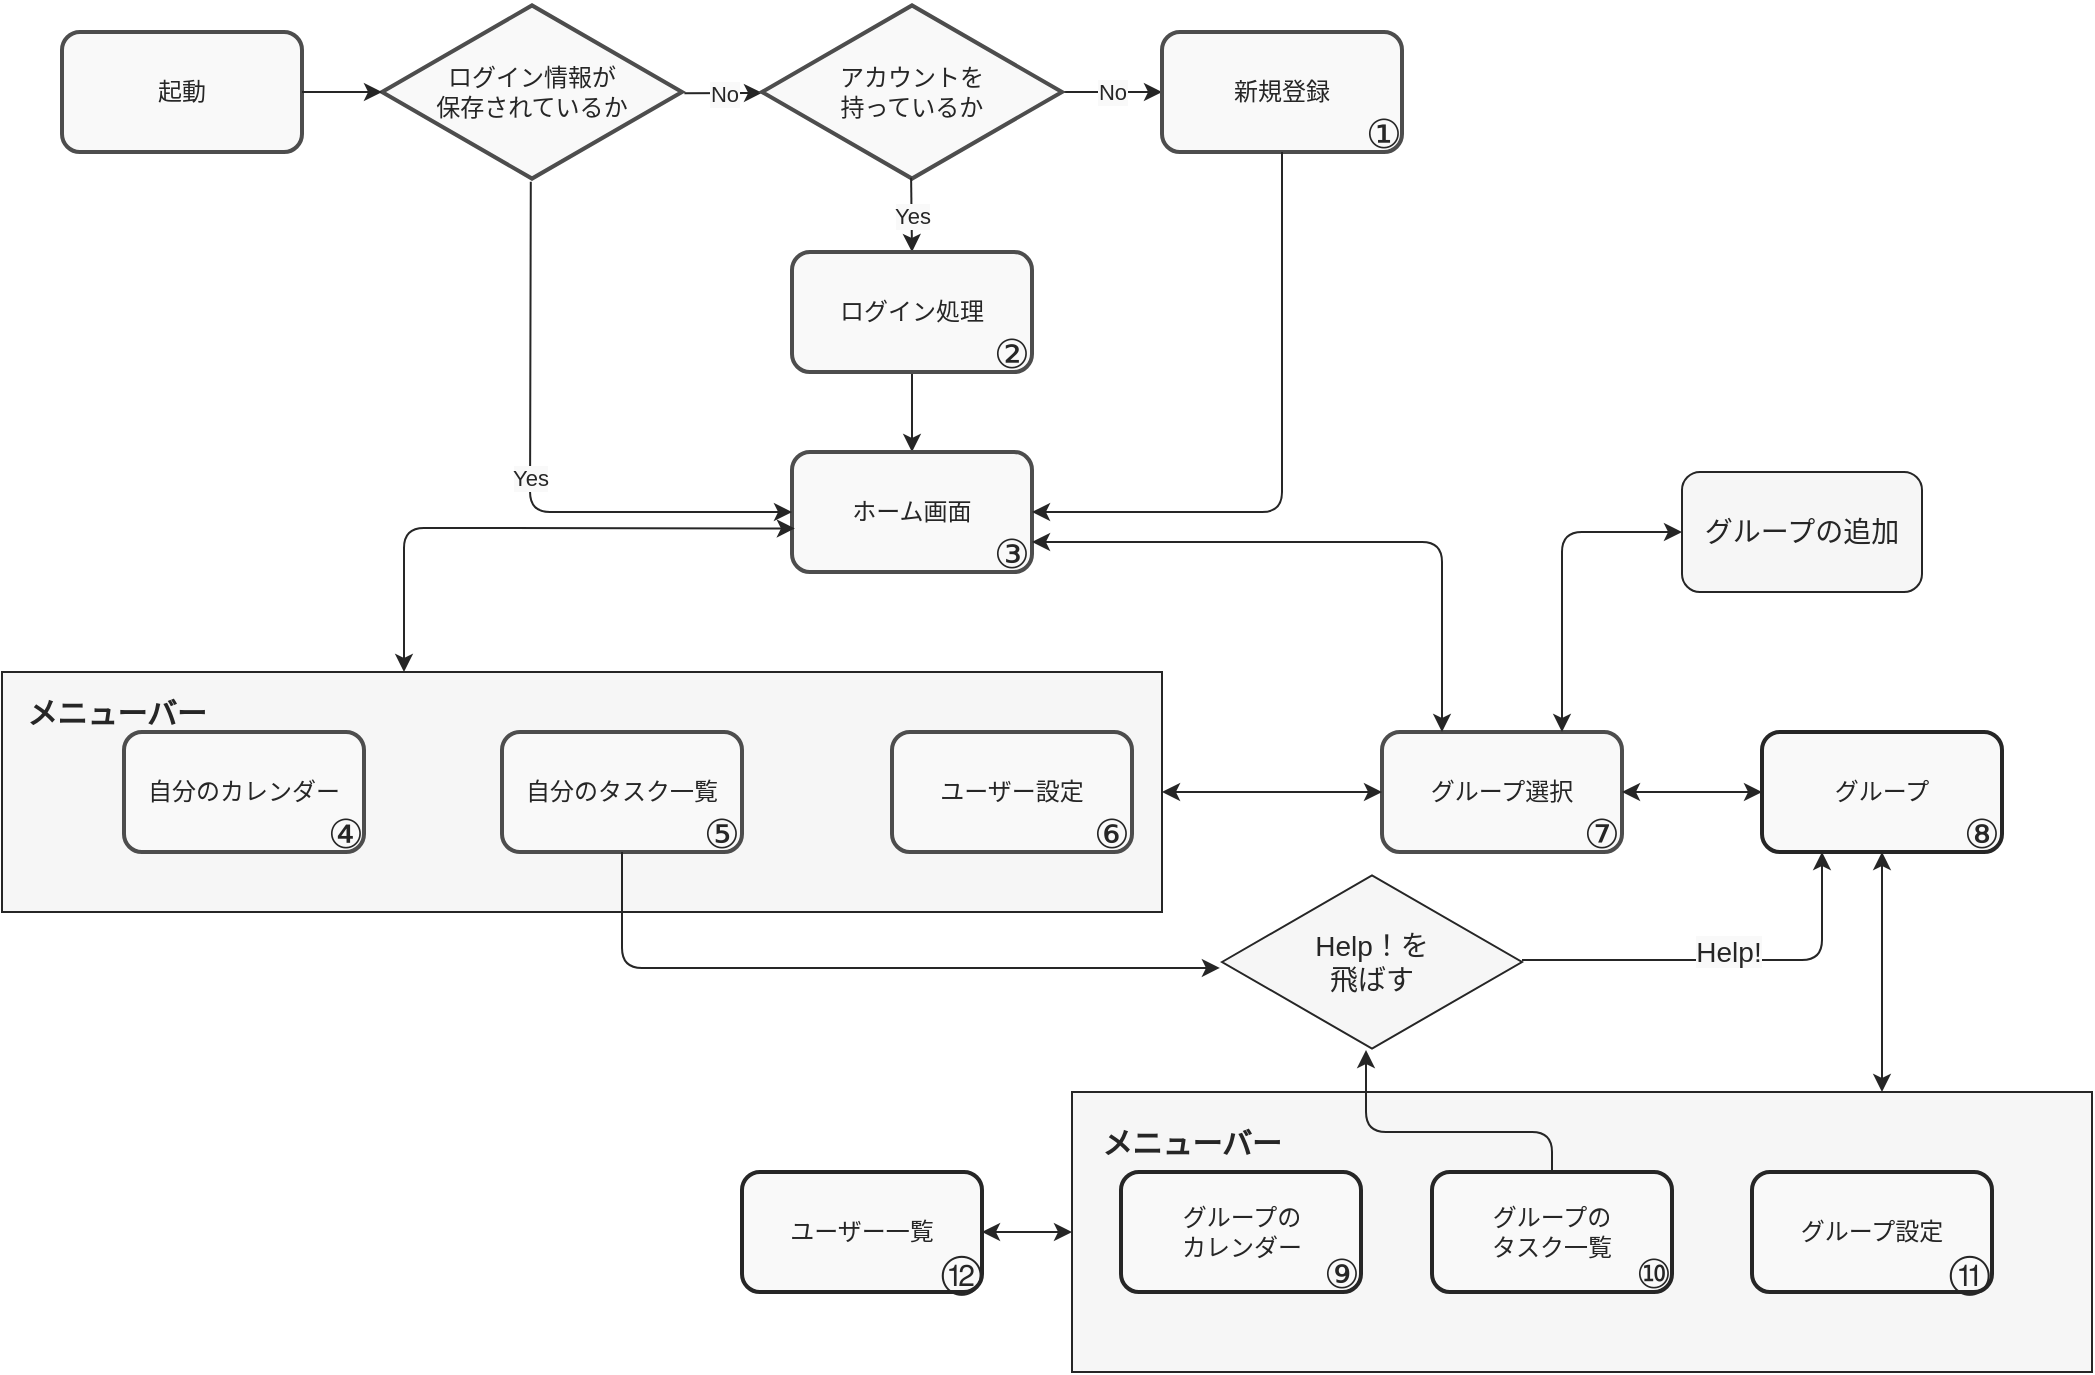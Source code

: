 <mxfile>
    <diagram id="kgN2jSgSi7-aXJNecE2s" name="ページ1">
        <mxGraphModel dx="1444" dy="829" grid="1" gridSize="10" guides="1" tooltips="1" connect="1" arrows="1" fold="1" page="1" pageScale="1" pageWidth="1169" pageHeight="827" background="#FFFFFF" math="0" shadow="0">
            <root>
                <mxCell id="0"/>
                <mxCell id="1" parent="0"/>
                <mxCell id="145" value="" style="rounded=0;whiteSpace=wrap;html=1;strokeColor=#262626;strokeWidth=1;fillColor=#F6F6F6;" parent="1" vertex="1">
                    <mxGeometry x="615" y="615" width="510" height="140" as="geometry"/>
                </mxCell>
                <mxCell id="126" value="" style="rounded=0;whiteSpace=wrap;html=1;fillColor=#F6F6F6;strokeColor=#262626;" parent="1" vertex="1">
                    <mxGeometry x="80" y="405" width="580" height="120" as="geometry"/>
                </mxCell>
                <mxCell id="66" value="&lt;font color=&quot;#262626&quot;&gt;起動&lt;/font&gt;" style="rounded=1;whiteSpace=wrap;html=1;strokeColor=#4D4D4D;strokeWidth=2;fillColor=#F9F9F9;" parent="1" vertex="1">
                    <mxGeometry x="110" y="85" width="120" height="60" as="geometry"/>
                </mxCell>
                <mxCell id="67" value="&lt;font color=&quot;#262626&quot;&gt;ログイン情報が&lt;br&gt;保存されているか&lt;/font&gt;" style="html=1;whiteSpace=wrap;aspect=fixed;shape=isoRectangle;strokeColor=#4D4D4D;strokeWidth=2;fillColor=#F9F9F9;" parent="1" vertex="1">
                    <mxGeometry x="270" y="70" width="150" height="90" as="geometry"/>
                </mxCell>
                <mxCell id="69" value="" style="endArrow=classic;html=1;exitX=1;exitY=0.5;exitDx=0;exitDy=0;strokeColor=#262626;" parent="1" source="66" target="67" edge="1">
                    <mxGeometry width="50" height="50" relative="1" as="geometry">
                        <mxPoint x="440" y="385" as="sourcePoint"/>
                        <mxPoint x="490" y="335" as="targetPoint"/>
                    </mxGeometry>
                </mxCell>
                <mxCell id="70" value="" style="endArrow=classic;html=1;strokeColor=#262626;exitX=1.008;exitY=0.507;exitDx=0;exitDy=0;exitPerimeter=0;" parent="1" source="67" target="72" edge="1">
                    <mxGeometry relative="1" as="geometry">
                        <mxPoint x="420" y="365" as="sourcePoint"/>
                        <mxPoint x="480" y="115" as="targetPoint"/>
                    </mxGeometry>
                </mxCell>
                <mxCell id="71" value="No" style="edgeLabel;resizable=0;html=1;align=center;verticalAlign=middle;labelBackgroundColor=#F9F9F9;fontColor=#262626;" parent="70" connectable="0" vertex="1">
                    <mxGeometry relative="1" as="geometry"/>
                </mxCell>
                <mxCell id="79" value="No" style="edgeStyle=orthogonalEdgeStyle;rounded=0;orthogonalLoop=1;jettySize=auto;html=1;fontColor=#262626;strokeColor=#262626;labelBackgroundColor=#F9F9F9;" parent="1" source="72" target="78" edge="1">
                    <mxGeometry relative="1" as="geometry"/>
                </mxCell>
                <mxCell id="72" value="アカウントを&lt;br&gt;持っているか" style="html=1;whiteSpace=wrap;aspect=fixed;shape=isoRectangle;labelBackgroundColor=#F9F9F9;fontColor=#262626;strokeColor=#4D4D4D;strokeWidth=2;fillColor=#F9F9F9;" parent="1" vertex="1">
                    <mxGeometry x="460" y="70" width="150" height="90" as="geometry"/>
                </mxCell>
                <mxCell id="75" value="" style="endArrow=classic;html=1;fontColor=#262626;strokeColor=#262626;entryX=0.5;entryY=0;entryDx=0;entryDy=0;exitX=0.497;exitY=0.977;exitDx=0;exitDy=0;exitPerimeter=0;" parent="1" source="72" target="80" edge="1">
                    <mxGeometry relative="1" as="geometry">
                        <mxPoint x="610" y="115" as="sourcePoint"/>
                        <mxPoint x="660" y="115" as="targetPoint"/>
                    </mxGeometry>
                </mxCell>
                <mxCell id="76" value="Yes" style="edgeLabel;resizable=0;html=1;align=center;verticalAlign=middle;labelBackgroundColor=#F9F9F9;fontColor=#262626;" parent="75" connectable="0" vertex="1">
                    <mxGeometry relative="1" as="geometry"/>
                </mxCell>
                <mxCell id="78" value="新規登録" style="rounded=1;whiteSpace=wrap;html=1;labelBackgroundColor=#F9F9F9;fontColor=#262626;strokeColor=#4D4D4D;strokeWidth=2;fillColor=#F9F9F9;" parent="1" vertex="1">
                    <mxGeometry x="660" y="85" width="120" height="60" as="geometry"/>
                </mxCell>
                <mxCell id="84" value="" style="edgeStyle=orthogonalEdgeStyle;rounded=0;orthogonalLoop=1;jettySize=auto;html=1;labelBackgroundColor=#F9F9F9;fontColor=#262626;strokeColor=#262626;" parent="1" source="80" target="83" edge="1">
                    <mxGeometry relative="1" as="geometry"/>
                </mxCell>
                <mxCell id="80" value="ログイン処理" style="rounded=1;whiteSpace=wrap;html=1;labelBackgroundColor=#F9F9F9;fontColor=#262626;strokeColor=#4D4D4D;strokeWidth=2;fillColor=#F9F9F9;" parent="1" vertex="1">
                    <mxGeometry x="475" y="195" width="120" height="60" as="geometry"/>
                </mxCell>
                <mxCell id="83" value="ホーム画面" style="rounded=1;whiteSpace=wrap;html=1;labelBackgroundColor=#F9F9F9;fontColor=#262626;strokeColor=#4D4D4D;strokeWidth=2;fillColor=#F9F9F9;" parent="1" vertex="1">
                    <mxGeometry x="475" y="295" width="120" height="60" as="geometry"/>
                </mxCell>
                <mxCell id="90" value="" style="endArrow=classic;html=1;labelBackgroundColor=#F9F9F9;fontColor=#262626;strokeColor=#262626;exitX=0.496;exitY=0.998;exitDx=0;exitDy=0;exitPerimeter=0;entryX=0;entryY=0.5;entryDx=0;entryDy=0;" parent="1" source="67" target="83" edge="1">
                    <mxGeometry relative="1" as="geometry">
                        <mxPoint x="390" y="95" as="sourcePoint"/>
                        <mxPoint x="490" y="95" as="targetPoint"/>
                        <Array as="points">
                            <mxPoint x="344" y="325"/>
                        </Array>
                    </mxGeometry>
                </mxCell>
                <mxCell id="91" value="Yes" style="edgeLabel;resizable=0;html=1;align=center;verticalAlign=middle;fontColor=#262626;labelBackgroundColor=#F9F9F9;" parent="90" connectable="0" vertex="1">
                    <mxGeometry relative="1" as="geometry"/>
                </mxCell>
                <mxCell id="92" value="" style="endArrow=classic;html=1;labelBackgroundColor=#F9F9F9;fontColor=#262626;strokeColor=#262626;exitX=0.5;exitY=1;exitDx=0;exitDy=0;entryX=1;entryY=0.5;entryDx=0;entryDy=0;" parent="1" source="78" target="83" edge="1">
                    <mxGeometry width="50" height="50" relative="1" as="geometry">
                        <mxPoint x="420" y="115" as="sourcePoint"/>
                        <mxPoint x="720" y="335" as="targetPoint"/>
                        <Array as="points">
                            <mxPoint x="720" y="325"/>
                        </Array>
                    </mxGeometry>
                </mxCell>
                <mxCell id="95" value="自分のカレンダー" style="rounded=1;whiteSpace=wrap;html=1;labelBackgroundColor=#F9F9F9;fontColor=#262626;strokeColor=#4D4D4D;strokeWidth=2;fillColor=#F9F9F9;" parent="1" vertex="1">
                    <mxGeometry x="141" y="435" width="120" height="60" as="geometry"/>
                </mxCell>
                <mxCell id="96" value="自分のタスク一覧" style="rounded=1;whiteSpace=wrap;html=1;labelBackgroundColor=#F9F9F9;fontColor=#262626;strokeColor=#4D4D4D;strokeWidth=2;fillColor=#F9F9F9;" parent="1" vertex="1">
                    <mxGeometry x="330" y="435" width="120" height="60" as="geometry"/>
                </mxCell>
                <mxCell id="97" value="ユーザー設定" style="rounded=1;whiteSpace=wrap;html=1;labelBackgroundColor=#F9F9F9;fontColor=#262626;strokeColor=#4D4D4D;strokeWidth=2;fillColor=#F9F9F9;" parent="1" vertex="1">
                    <mxGeometry x="525" y="435" width="120" height="60" as="geometry"/>
                </mxCell>
                <mxCell id="98" value="グループ選択" style="rounded=1;whiteSpace=wrap;html=1;labelBackgroundColor=#F9F9F9;fontColor=#262626;strokeColor=#4D4D4D;strokeWidth=2;fillColor=#F9F9F9;" parent="1" vertex="1">
                    <mxGeometry x="770" y="435" width="120" height="60" as="geometry"/>
                </mxCell>
                <mxCell id="116" value="" style="endArrow=classic;startArrow=classic;html=1;labelBackgroundColor=#F9F9F9;fontColor=#262626;strokeColor=#262626;entryX=0.012;entryY=0.637;entryDx=0;entryDy=0;entryPerimeter=0;" parent="1" target="83" edge="1">
                    <mxGeometry width="50" height="50" relative="1" as="geometry">
                        <mxPoint x="281" y="405" as="sourcePoint"/>
                        <mxPoint x="470" y="335" as="targetPoint"/>
                        <Array as="points">
                            <mxPoint x="281" y="333"/>
                        </Array>
                    </mxGeometry>
                </mxCell>
                <mxCell id="119" value="" style="endArrow=classic;startArrow=classic;html=1;labelBackgroundColor=#F9F9F9;fontColor=#262626;strokeColor=#262626;entryX=0;entryY=0.5;entryDx=0;entryDy=0;exitX=1;exitY=0.5;exitDx=0;exitDy=0;" parent="1" source="126" target="98" edge="1">
                    <mxGeometry width="50" height="50" relative="1" as="geometry">
                        <mxPoint x="710" y="465" as="sourcePoint"/>
                        <mxPoint x="480" y="345" as="targetPoint"/>
                    </mxGeometry>
                </mxCell>
                <mxCell id="122" value="" style="endArrow=classic;startArrow=classic;html=1;labelBackgroundColor=#F9F9F9;fontColor=#262626;strokeColor=#262626;exitX=0.25;exitY=0;exitDx=0;exitDy=0;entryX=1;entryY=0.75;entryDx=0;entryDy=0;" parent="1" source="98" target="83" edge="1">
                    <mxGeometry width="50" height="50" relative="1" as="geometry">
                        <mxPoint x="430" y="395" as="sourcePoint"/>
                        <mxPoint x="480" y="345" as="targetPoint"/>
                        <Array as="points">
                            <mxPoint x="800" y="340"/>
                        </Array>
                    </mxGeometry>
                </mxCell>
                <mxCell id="127" value="&lt;font color=&quot;#262626&quot;&gt;&lt;span style=&quot;font-size: 15px&quot;&gt;&lt;span&gt;メニューバー&lt;/span&gt;&lt;/span&gt;&lt;/font&gt;" style="text;html=1;strokeColor=none;fillColor=none;align=center;verticalAlign=middle;whiteSpace=wrap;rounded=0;fontStyle=1" parent="1" vertex="1">
                    <mxGeometry x="85" y="415" width="105" height="20" as="geometry"/>
                </mxCell>
                <mxCell id="128" value="&lt;font color=&quot;#262626&quot;&gt;グループ&lt;/font&gt;" style="rounded=1;whiteSpace=wrap;html=1;strokeColor=#262626;strokeWidth=2;fillColor=#F9F9F9;" parent="1" vertex="1">
                    <mxGeometry x="960" y="435" width="120" height="60" as="geometry"/>
                </mxCell>
                <mxCell id="129" value="" style="endArrow=classic;startArrow=classic;html=1;exitX=1;exitY=0.5;exitDx=0;exitDy=0;entryX=0;entryY=0.5;entryDx=0;entryDy=0;strokeColor=#262626;" parent="1" source="98" target="128" edge="1">
                    <mxGeometry width="50" height="50" relative="1" as="geometry">
                        <mxPoint x="620" y="415" as="sourcePoint"/>
                        <mxPoint x="670" y="365" as="targetPoint"/>
                    </mxGeometry>
                </mxCell>
                <mxCell id="130" value="&lt;font color=&quot;#262626&quot;&gt;グループ設定&lt;/font&gt;" style="rounded=1;whiteSpace=wrap;html=1;strokeColor=#262626;strokeWidth=2;fillColor=#F9F9F9;" parent="1" vertex="1">
                    <mxGeometry x="955" y="655" width="120" height="60" as="geometry"/>
                </mxCell>
                <mxCell id="131" value="&lt;font color=&quot;#262626&quot;&gt;グループの&lt;br&gt;タスク一覧&lt;br&gt;&lt;/font&gt;" style="rounded=1;whiteSpace=wrap;html=1;strokeColor=#262626;strokeWidth=2;fillColor=#F9F9F9;" parent="1" vertex="1">
                    <mxGeometry x="795" y="655" width="120" height="60" as="geometry"/>
                </mxCell>
                <mxCell id="132" value="&lt;font color=&quot;#262626&quot;&gt;グループの&lt;br&gt;カレンダー&lt;/font&gt;" style="rounded=1;whiteSpace=wrap;html=1;strokeColor=#262626;strokeWidth=2;fillColor=#F9F9F9;" parent="1" vertex="1">
                    <mxGeometry x="639.5" y="655" width="120" height="60" as="geometry"/>
                </mxCell>
                <mxCell id="133" value="&lt;font color=&quot;#262626&quot;&gt;ユーザー一覧&lt;/font&gt;" style="rounded=1;whiteSpace=wrap;html=1;strokeColor=#262626;strokeWidth=2;fillColor=#F9F9F9;" parent="1" vertex="1">
                    <mxGeometry x="450" y="655" width="120" height="60" as="geometry"/>
                </mxCell>
                <mxCell id="138" value="" style="endArrow=classic;startArrow=classic;html=1;strokeColor=#262626;exitX=1;exitY=0.5;exitDx=0;exitDy=0;" parent="1" source="133" edge="1">
                    <mxGeometry width="50" height="50" relative="1" as="geometry">
                        <mxPoint x="605" y="685" as="sourcePoint"/>
                        <mxPoint x="615" y="685" as="targetPoint"/>
                    </mxGeometry>
                </mxCell>
                <mxCell id="147" value="" style="endArrow=classic;startArrow=classic;html=1;strokeColor=#262626;entryX=0.5;entryY=1;entryDx=0;entryDy=0;" parent="1" target="128" edge="1">
                    <mxGeometry width="50" height="50" relative="1" as="geometry">
                        <mxPoint x="1020" y="615" as="sourcePoint"/>
                        <mxPoint x="620" y="345" as="targetPoint"/>
                    </mxGeometry>
                </mxCell>
                <mxCell id="148" value="&lt;font color=&quot;#262626&quot; style=&quot;font-size: 15px&quot;&gt;メニューバー&lt;/font&gt;" style="text;html=1;strokeColor=none;fillColor=none;align=center;verticalAlign=middle;whiteSpace=wrap;rounded=0;fontStyle=1;fontSize=14;" parent="1" vertex="1">
                    <mxGeometry x="625" y="625" width="100" height="30" as="geometry"/>
                </mxCell>
                <mxCell id="149" value="&lt;font color=&quot;#262626&quot;&gt;グループの追加&lt;/font&gt;" style="rounded=1;whiteSpace=wrap;html=1;fontSize=14;strokeColor=#262626;strokeWidth=1;fillColor=#F6F6F6;" parent="1" vertex="1">
                    <mxGeometry x="920" y="305" width="120" height="60" as="geometry"/>
                </mxCell>
                <mxCell id="150" value="" style="endArrow=classic;startArrow=classic;html=1;fontSize=14;strokeColor=#262626;exitX=0.75;exitY=0;exitDx=0;exitDy=0;entryX=0;entryY=0.5;entryDx=0;entryDy=0;" parent="1" source="98" target="149" edge="1">
                    <mxGeometry width="50" height="50" relative="1" as="geometry">
                        <mxPoint x="590" y="475" as="sourcePoint"/>
                        <mxPoint x="640" y="425" as="targetPoint"/>
                        <Array as="points">
                            <mxPoint x="860" y="335"/>
                        </Array>
                    </mxGeometry>
                </mxCell>
                <mxCell id="157" value="Help！を&lt;br&gt;飛ばす" style="html=1;whiteSpace=wrap;aspect=fixed;shape=isoRectangle;fontSize=14;fontColor=#262626;strokeColor=#262626;strokeWidth=1;fillColor=#F6F6F6;" parent="1" vertex="1">
                    <mxGeometry x="690" y="505" width="150" height="90" as="geometry"/>
                </mxCell>
                <mxCell id="158" value="" style="endArrow=classic;html=1;fontSize=14;fontColor=#262626;strokeColor=#262626;exitX=0.5;exitY=1;exitDx=0;exitDy=0;entryX=-0.007;entryY=0.533;entryDx=0;entryDy=0;entryPerimeter=0;" parent="1" source="96" target="157" edge="1">
                    <mxGeometry width="50" height="50" relative="1" as="geometry">
                        <mxPoint x="630" y="425" as="sourcePoint"/>
                        <mxPoint x="680" y="375" as="targetPoint"/>
                        <Array as="points">
                            <mxPoint x="390" y="553"/>
                        </Array>
                    </mxGeometry>
                </mxCell>
                <mxCell id="159" value="" style="endArrow=classic;html=1;fontSize=14;fontColor=#262626;strokeColor=#262626;exitX=0.5;exitY=0;exitDx=0;exitDy=0;entryX=0.48;entryY=0.989;entryDx=0;entryDy=0;entryPerimeter=0;" parent="1" source="131" target="157" edge="1">
                    <mxGeometry width="50" height="50" relative="1" as="geometry">
                        <mxPoint x="630" y="425" as="sourcePoint"/>
                        <mxPoint x="680" y="375" as="targetPoint"/>
                        <Array as="points">
                            <mxPoint x="855" y="635"/>
                            <mxPoint x="762" y="635"/>
                        </Array>
                    </mxGeometry>
                </mxCell>
                <mxCell id="161" value="" style="endArrow=classic;html=1;fontSize=14;fontColor=#262626;strokeColor=#262626;exitX=1;exitY=0.489;exitDx=0;exitDy=0;exitPerimeter=0;entryX=0.25;entryY=1;entryDx=0;entryDy=0;" parent="1" source="157" target="128" edge="1">
                    <mxGeometry relative="1" as="geometry">
                        <mxPoint x="600" y="405" as="sourcePoint"/>
                        <mxPoint x="700" y="405" as="targetPoint"/>
                        <Array as="points">
                            <mxPoint x="990" y="549"/>
                        </Array>
                    </mxGeometry>
                </mxCell>
                <mxCell id="163" value="&lt;span style=&quot;background-color: rgb(249 , 249 , 249)&quot;&gt;Help!&lt;/span&gt;" style="edgeLabel;html=1;align=center;verticalAlign=middle;resizable=0;points=[];fontSize=14;fontColor=#262626;" parent="161" vertex="1" connectable="0">
                    <mxGeometry x="0.01" y="-4" relative="1" as="geometry">
                        <mxPoint y="-8" as="offset"/>
                    </mxGeometry>
                </mxCell>
                <mxCell id="164" value="①" style="text;html=1;align=center;verticalAlign=middle;whiteSpace=wrap;rounded=0;fontColor=#262626;fontSize=20;" parent="1" vertex="1">
                    <mxGeometry x="751" y="125" width="40" height="20" as="geometry"/>
                </mxCell>
                <mxCell id="168" value="②" style="text;html=1;strokeColor=none;fillColor=none;align=center;verticalAlign=middle;whiteSpace=wrap;rounded=0;fontSize=20;fontColor=#262626;" parent="1" vertex="1">
                    <mxGeometry x="565" y="235" width="40" height="20" as="geometry"/>
                </mxCell>
                <mxCell id="169" value="③" style="text;html=1;strokeColor=none;fillColor=none;align=center;verticalAlign=middle;whiteSpace=wrap;rounded=0;fontSize=20;fontColor=#262626;" parent="1" vertex="1">
                    <mxGeometry x="565" y="335" width="40" height="20" as="geometry"/>
                </mxCell>
                <mxCell id="171" value="④" style="text;html=1;strokeColor=none;fillColor=none;align=center;verticalAlign=middle;whiteSpace=wrap;rounded=0;fontSize=20;fontColor=#262626;" parent="1" vertex="1">
                    <mxGeometry x="232" y="475" width="40" height="20" as="geometry"/>
                </mxCell>
                <mxCell id="172" value="⑤" style="text;html=1;strokeColor=none;fillColor=none;align=center;verticalAlign=middle;whiteSpace=wrap;rounded=0;fontSize=20;fontColor=#262626;" parent="1" vertex="1">
                    <mxGeometry x="420" y="475" width="40" height="20" as="geometry"/>
                </mxCell>
                <mxCell id="173" value="⑥" style="text;html=1;strokeColor=none;fillColor=none;align=center;verticalAlign=middle;whiteSpace=wrap;rounded=0;fontSize=20;fontColor=#262626;" parent="1" vertex="1">
                    <mxGeometry x="615" y="475" width="40" height="20" as="geometry"/>
                </mxCell>
                <mxCell id="174" value="⑦" style="text;html=1;strokeColor=none;fillColor=none;align=center;verticalAlign=middle;whiteSpace=wrap;rounded=0;fontSize=20;fontColor=#262626;" parent="1" vertex="1">
                    <mxGeometry x="860" y="475" width="40" height="20" as="geometry"/>
                </mxCell>
                <mxCell id="175" value="⑧" style="text;html=1;strokeColor=none;fillColor=none;align=center;verticalAlign=middle;whiteSpace=wrap;rounded=0;fontSize=20;fontColor=#262626;" parent="1" vertex="1">
                    <mxGeometry x="1050" y="475" width="40" height="20" as="geometry"/>
                </mxCell>
                <mxCell id="176" value="⑨" style="text;html=1;strokeColor=none;fillColor=none;align=center;verticalAlign=middle;whiteSpace=wrap;rounded=0;fontSize=20;fontColor=#262626;" parent="1" vertex="1">
                    <mxGeometry x="730" y="695" width="40" height="20" as="geometry"/>
                </mxCell>
                <mxCell id="177" value="⑩" style="text;html=1;strokeColor=none;fillColor=none;align=center;verticalAlign=middle;whiteSpace=wrap;rounded=0;fontSize=20;fontColor=#262626;" parent="1" vertex="1">
                    <mxGeometry x="886" y="695" width="40" height="20" as="geometry"/>
                </mxCell>
                <mxCell id="178" value="⑪" style="text;html=1;strokeColor=none;fillColor=none;align=center;verticalAlign=middle;whiteSpace=wrap;rounded=0;fontSize=20;fontColor=#262626;" parent="1" vertex="1">
                    <mxGeometry x="1044" y="694" width="40" height="20" as="geometry"/>
                </mxCell>
                <mxCell id="179" value="⑫" style="text;html=1;strokeColor=none;fillColor=none;align=center;verticalAlign=middle;whiteSpace=wrap;rounded=0;fontSize=20;fontColor=#262626;" parent="1" vertex="1">
                    <mxGeometry x="540" y="694" width="40" height="20" as="geometry"/>
                </mxCell>
            </root>
        </mxGraphModel>
    </diagram>
</mxfile>